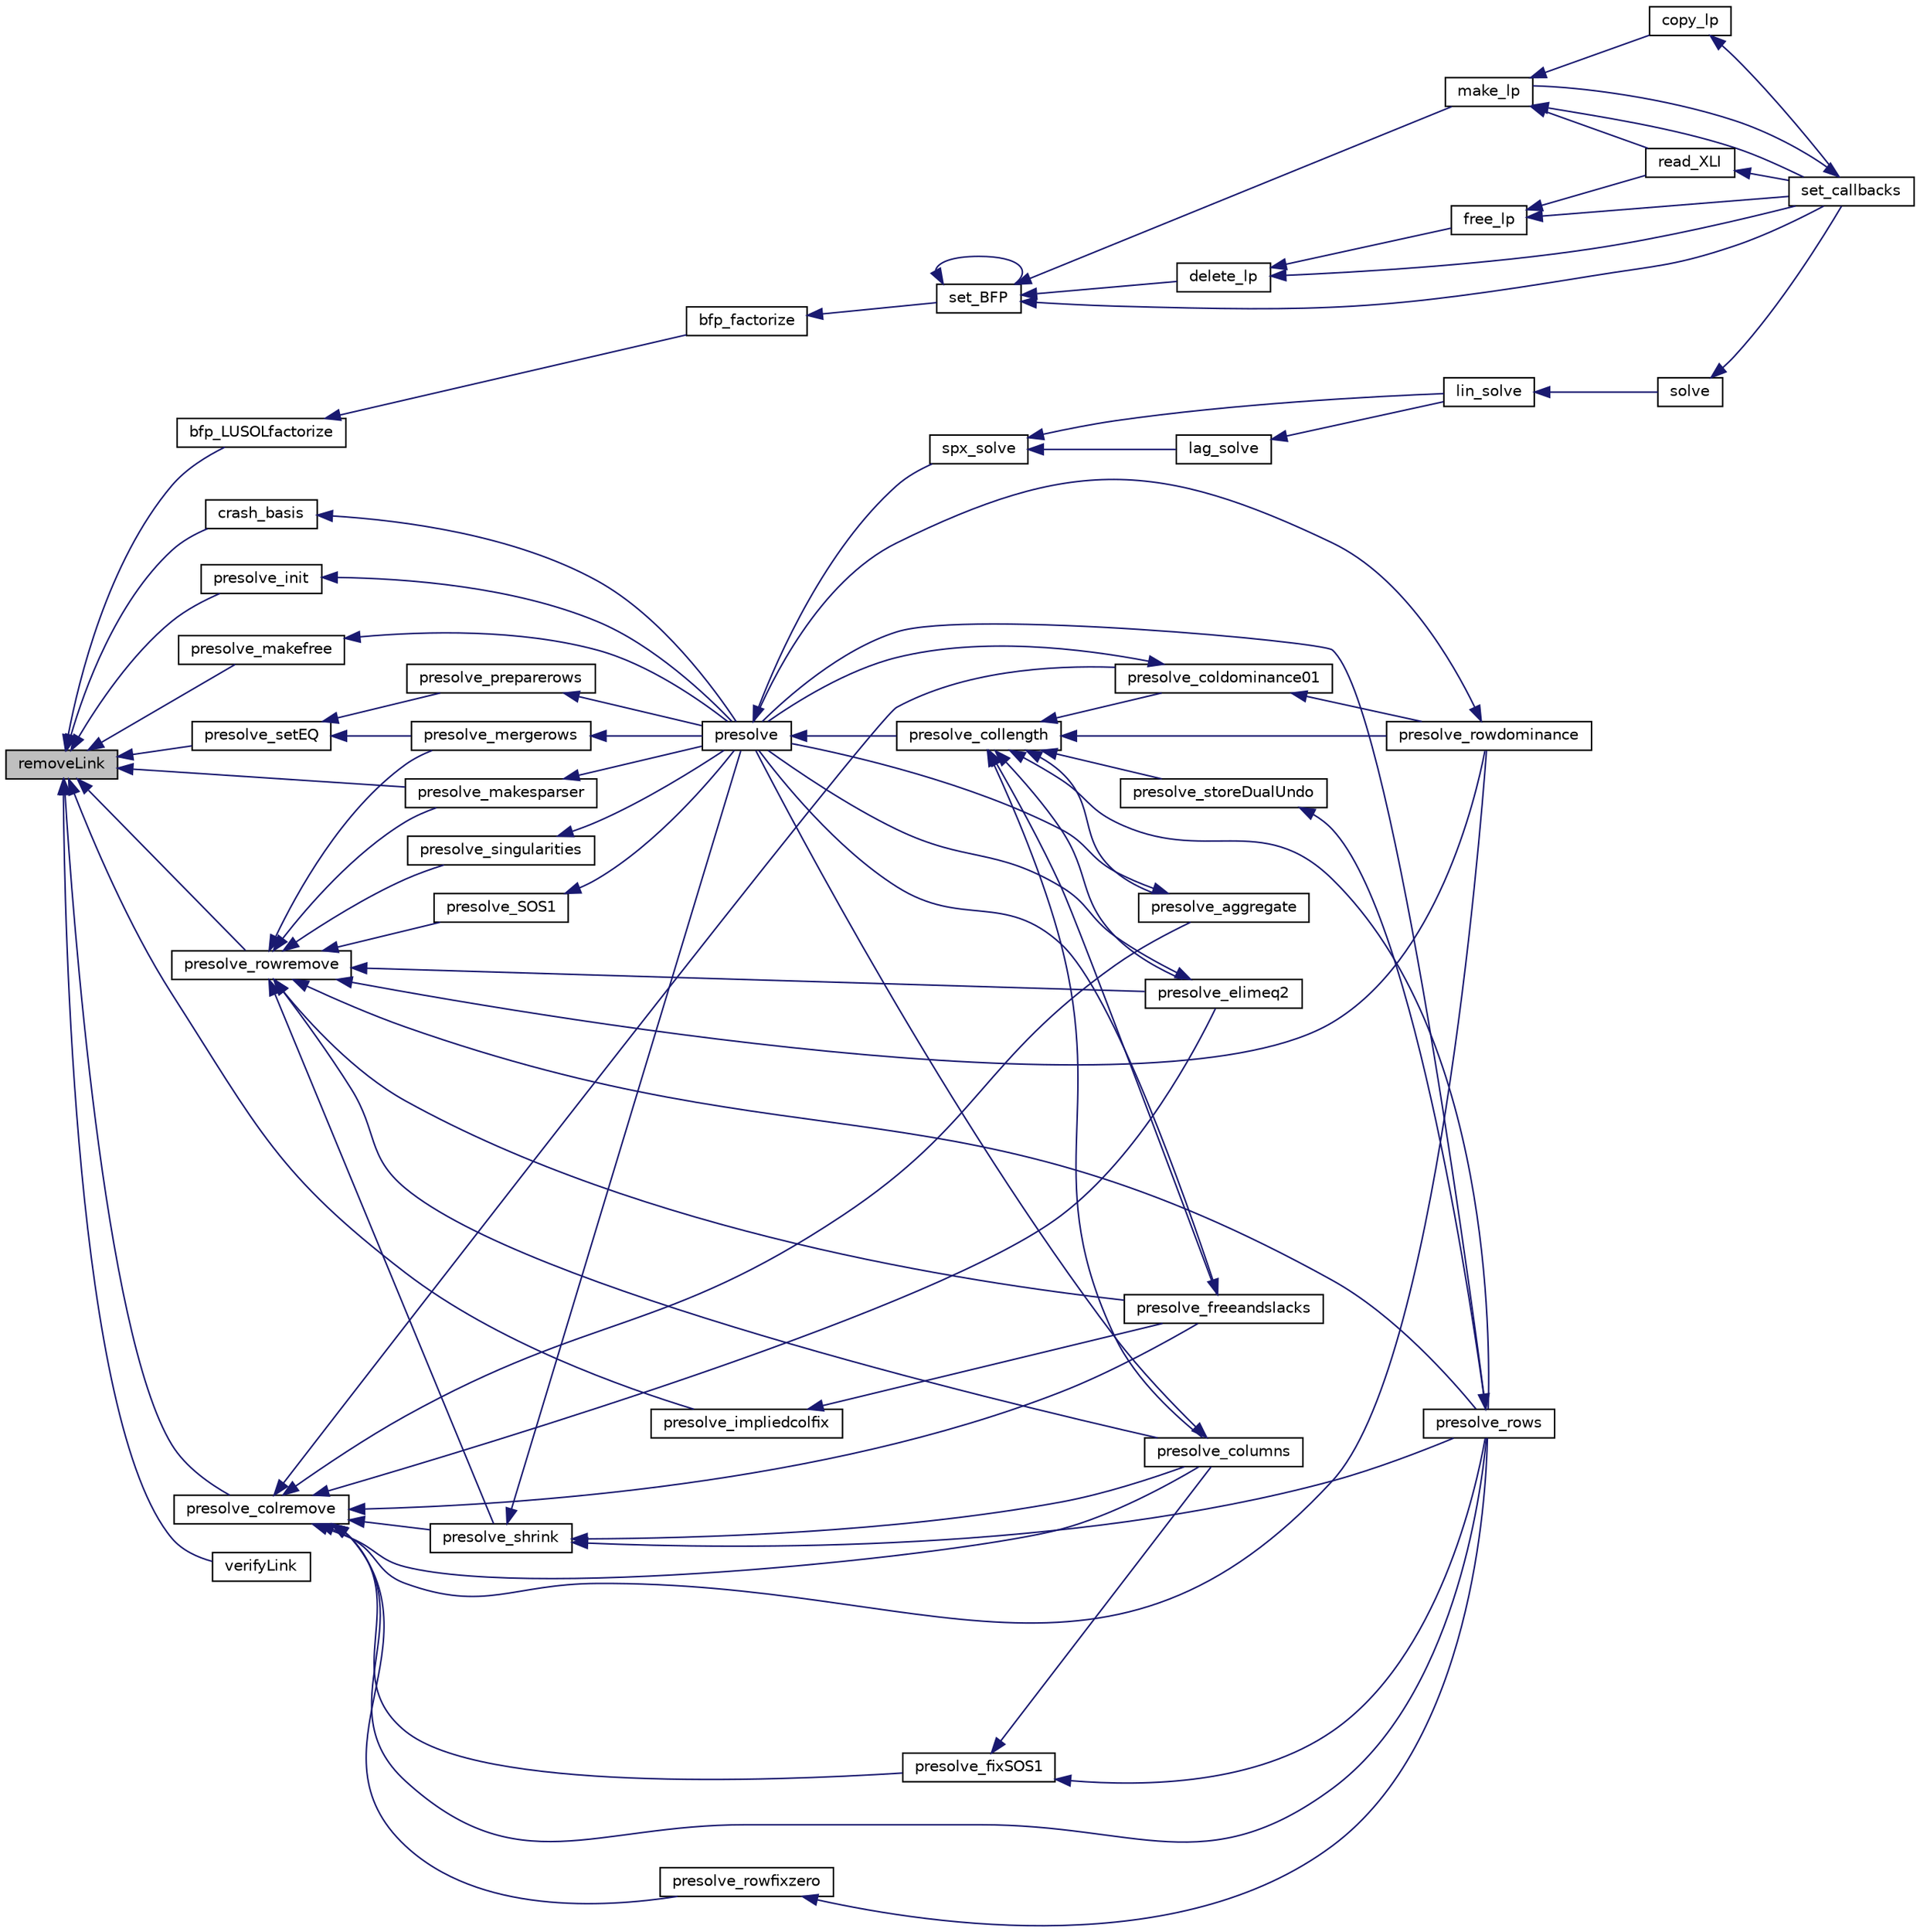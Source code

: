 digraph "removeLink"
{
  edge [fontname="Helvetica",fontsize="10",labelfontname="Helvetica",labelfontsize="10"];
  node [fontname="Helvetica",fontsize="10",shape=record];
  rankdir="LR";
  Node1723 [label="removeLink",height=0.2,width=0.4,color="black", fillcolor="grey75", style="filled", fontcolor="black"];
  Node1723 -> Node1724 [dir="back",color="midnightblue",fontsize="10",style="solid",fontname="Helvetica"];
  Node1724 [label="bfp_LUSOLfactorize",height=0.2,width=0.4,color="black", fillcolor="white", style="filled",URL="$d5/df4/lp___l_u_s_o_l_8c.html#af0a052333c0bdc8882f37c86cb9670b6"];
  Node1724 -> Node1725 [dir="back",color="midnightblue",fontsize="10",style="solid",fontname="Helvetica"];
  Node1725 [label="bfp_factorize",height=0.2,width=0.4,color="black", fillcolor="white", style="filled",URL="$d5/df4/lp___l_u_s_o_l_8c.html#a47ed1e4a1148a3a171a69cb7472c4df7"];
  Node1725 -> Node1726 [dir="back",color="midnightblue",fontsize="10",style="solid",fontname="Helvetica"];
  Node1726 [label="set_BFP",height=0.2,width=0.4,color="black", fillcolor="white", style="filled",URL="$df/df7/lp__lib_8h.html#a87fe168b71b0be133c124282e90089bd"];
  Node1726 -> Node1727 [dir="back",color="midnightblue",fontsize="10",style="solid",fontname="Helvetica"];
  Node1727 [label="make_lp",height=0.2,width=0.4,color="black", fillcolor="white", style="filled",URL="$df/df7/lp__lib_8h.html#a68a0333d84dd944f67e2a0ec72e346a9"];
  Node1727 -> Node1728 [dir="back",color="midnightblue",fontsize="10",style="solid",fontname="Helvetica"];
  Node1728 [label="copy_lp",height=0.2,width=0.4,color="black", fillcolor="white", style="filled",URL="$df/df7/lp__lib_8h.html#aca83ecdbc200b414db491306f3070ae9"];
  Node1728 -> Node1729 [dir="back",color="midnightblue",fontsize="10",style="solid",fontname="Helvetica"];
  Node1729 [label="set_callbacks",height=0.2,width=0.4,color="black", fillcolor="white", style="filled",URL="$df/df7/lp__lib_8h.html#a929e8acb9704f61e16927c915c15cd07"];
  Node1729 -> Node1727 [dir="back",color="midnightblue",fontsize="10",style="solid",fontname="Helvetica"];
  Node1727 -> Node1729 [dir="back",color="midnightblue",fontsize="10",style="solid",fontname="Helvetica"];
  Node1727 -> Node1730 [dir="back",color="midnightblue",fontsize="10",style="solid",fontname="Helvetica"];
  Node1730 [label="read_XLI",height=0.2,width=0.4,color="black", fillcolor="white", style="filled",URL="$df/df7/lp__lib_8h.html#a351dd803960ab0dae2b39f2c65d3a58d"];
  Node1730 -> Node1729 [dir="back",color="midnightblue",fontsize="10",style="solid",fontname="Helvetica"];
  Node1726 -> Node1731 [dir="back",color="midnightblue",fontsize="10",style="solid",fontname="Helvetica"];
  Node1731 [label="delete_lp",height=0.2,width=0.4,color="black", fillcolor="white", style="filled",URL="$df/df7/lp__lib_8h.html#af9cd97825f0cd436b3c3fc3bdf1c82b8"];
  Node1731 -> Node1732 [dir="back",color="midnightblue",fontsize="10",style="solid",fontname="Helvetica"];
  Node1732 [label="free_lp",height=0.2,width=0.4,color="black", fillcolor="white", style="filled",URL="$df/df7/lp__lib_8h.html#a8ea5effebbfa9ce4844bb713471a7aa1"];
  Node1732 -> Node1729 [dir="back",color="midnightblue",fontsize="10",style="solid",fontname="Helvetica"];
  Node1732 -> Node1730 [dir="back",color="midnightblue",fontsize="10",style="solid",fontname="Helvetica"];
  Node1731 -> Node1729 [dir="back",color="midnightblue",fontsize="10",style="solid",fontname="Helvetica"];
  Node1726 -> Node1729 [dir="back",color="midnightblue",fontsize="10",style="solid",fontname="Helvetica"];
  Node1726 -> Node1726 [dir="back",color="midnightblue",fontsize="10",style="solid",fontname="Helvetica"];
  Node1723 -> Node1733 [dir="back",color="midnightblue",fontsize="10",style="solid",fontname="Helvetica"];
  Node1733 [label="crash_basis",height=0.2,width=0.4,color="black", fillcolor="white", style="filled",URL="$dd/dd7/lp__crash_8h.html#a355ad817df59a533447559170e0debcb"];
  Node1733 -> Node1734 [dir="back",color="midnightblue",fontsize="10",style="solid",fontname="Helvetica"];
  Node1734 [label="presolve",height=0.2,width=0.4,color="black", fillcolor="white", style="filled",URL="$da/dae/lp__presolve_8h.html#a63c9f891fb867de51e44d08313fdd585"];
  Node1734 -> Node1735 [dir="back",color="midnightblue",fontsize="10",style="solid",fontname="Helvetica"];
  Node1735 [label="presolve_collength",height=0.2,width=0.4,color="black", fillcolor="white", style="filled",URL="$da/dae/lp__presolve_8h.html#a58b595e285879c5d2996a0a6247d9389"];
  Node1735 -> Node1736 [dir="back",color="midnightblue",fontsize="10",style="solid",fontname="Helvetica"];
  Node1736 [label="presolve_storeDualUndo",height=0.2,width=0.4,color="black", fillcolor="white", style="filled",URL="$d3/da5/lp__presolve_8c.html#a1aba0570d1275e34fbd173aa558c4c14"];
  Node1736 -> Node1737 [dir="back",color="midnightblue",fontsize="10",style="solid",fontname="Helvetica"];
  Node1737 [label="presolve_rows",height=0.2,width=0.4,color="black", fillcolor="white", style="filled",URL="$d3/da5/lp__presolve_8c.html#a93c32e563cfede02af08bd1a3d46bd6d"];
  Node1737 -> Node1734 [dir="back",color="midnightblue",fontsize="10",style="solid",fontname="Helvetica"];
  Node1735 -> Node1738 [dir="back",color="midnightblue",fontsize="10",style="solid",fontname="Helvetica"];
  Node1738 [label="presolve_elimeq2",height=0.2,width=0.4,color="black", fillcolor="white", style="filled",URL="$d3/da5/lp__presolve_8c.html#a7844c56aa332fe22274fffac21b497b8"];
  Node1738 -> Node1734 [dir="back",color="midnightblue",fontsize="10",style="solid",fontname="Helvetica"];
  Node1735 -> Node1739 [dir="back",color="midnightblue",fontsize="10",style="solid",fontname="Helvetica"];
  Node1739 [label="presolve_rowdominance",height=0.2,width=0.4,color="black", fillcolor="white", style="filled",URL="$d3/da5/lp__presolve_8c.html#a7e03acd96990d99539251375f7faff4a"];
  Node1739 -> Node1734 [dir="back",color="midnightblue",fontsize="10",style="solid",fontname="Helvetica"];
  Node1735 -> Node1740 [dir="back",color="midnightblue",fontsize="10",style="solid",fontname="Helvetica"];
  Node1740 [label="presolve_coldominance01",height=0.2,width=0.4,color="black", fillcolor="white", style="filled",URL="$d3/da5/lp__presolve_8c.html#a38ba8dae4e0bbdd4ab2ab77f7d146596"];
  Node1740 -> Node1739 [dir="back",color="midnightblue",fontsize="10",style="solid",fontname="Helvetica"];
  Node1740 -> Node1734 [dir="back",color="midnightblue",fontsize="10",style="solid",fontname="Helvetica"];
  Node1735 -> Node1741 [dir="back",color="midnightblue",fontsize="10",style="solid",fontname="Helvetica"];
  Node1741 [label="presolve_aggregate",height=0.2,width=0.4,color="black", fillcolor="white", style="filled",URL="$d3/da5/lp__presolve_8c.html#accb9e4202e7222ff4aba91e3c15efa73"];
  Node1741 -> Node1734 [dir="back",color="midnightblue",fontsize="10",style="solid",fontname="Helvetica"];
  Node1735 -> Node1742 [dir="back",color="midnightblue",fontsize="10",style="solid",fontname="Helvetica"];
  Node1742 [label="presolve_columns",height=0.2,width=0.4,color="black", fillcolor="white", style="filled",URL="$d3/da5/lp__presolve_8c.html#ada5e067bb25106a6d8ecd75d23be8600"];
  Node1742 -> Node1734 [dir="back",color="midnightblue",fontsize="10",style="solid",fontname="Helvetica"];
  Node1735 -> Node1743 [dir="back",color="midnightblue",fontsize="10",style="solid",fontname="Helvetica"];
  Node1743 [label="presolve_freeandslacks",height=0.2,width=0.4,color="black", fillcolor="white", style="filled",URL="$d3/da5/lp__presolve_8c.html#a62d34320b14c8946670a7fc73a04828a"];
  Node1743 -> Node1734 [dir="back",color="midnightblue",fontsize="10",style="solid",fontname="Helvetica"];
  Node1735 -> Node1737 [dir="back",color="midnightblue",fontsize="10",style="solid",fontname="Helvetica"];
  Node1734 -> Node1744 [dir="back",color="midnightblue",fontsize="10",style="solid",fontname="Helvetica"];
  Node1744 [label="spx_solve",height=0.2,width=0.4,color="black", fillcolor="white", style="filled",URL="$d1/d0a/lp__simplex_8h.html#a3effc8b68c1fb21095e7324d83d0dbf7"];
  Node1744 -> Node1745 [dir="back",color="midnightblue",fontsize="10",style="solid",fontname="Helvetica"];
  Node1745 [label="lag_solve",height=0.2,width=0.4,color="black", fillcolor="white", style="filled",URL="$d1/d0a/lp__simplex_8h.html#a320e9e82c06466267a7cb7844c7767b8"];
  Node1745 -> Node1746 [dir="back",color="midnightblue",fontsize="10",style="solid",fontname="Helvetica"];
  Node1746 [label="lin_solve",height=0.2,width=0.4,color="black", fillcolor="white", style="filled",URL="$d1/d0a/lp__simplex_8h.html#a794b0beb471eb7ece9a694717b65b947"];
  Node1746 -> Node1747 [dir="back",color="midnightblue",fontsize="10",style="solid",fontname="Helvetica"];
  Node1747 [label="solve",height=0.2,width=0.4,color="black", fillcolor="white", style="filled",URL="$df/df7/lp__lib_8h.html#a0f4da3a192397e77e6fe92704d4fad3f"];
  Node1747 -> Node1729 [dir="back",color="midnightblue",fontsize="10",style="solid",fontname="Helvetica"];
  Node1744 -> Node1746 [dir="back",color="midnightblue",fontsize="10",style="solid",fontname="Helvetica"];
  Node1723 -> Node1748 [dir="back",color="midnightblue",fontsize="10",style="solid",fontname="Helvetica"];
  Node1748 [label="presolve_rowremove",height=0.2,width=0.4,color="black", fillcolor="white", style="filled",URL="$da/dae/lp__presolve_8h.html#a36c1b34b683ede08c1f53a326d51cbc5"];
  Node1748 -> Node1749 [dir="back",color="midnightblue",fontsize="10",style="solid",fontname="Helvetica"];
  Node1749 [label="presolve_shrink",height=0.2,width=0.4,color="black", fillcolor="white", style="filled",URL="$da/dae/lp__presolve_8h.html#a0af83f2ddc82962e4531d33df40823b4"];
  Node1749 -> Node1742 [dir="back",color="midnightblue",fontsize="10",style="solid",fontname="Helvetica"];
  Node1749 -> Node1737 [dir="back",color="midnightblue",fontsize="10",style="solid",fontname="Helvetica"];
  Node1749 -> Node1734 [dir="back",color="midnightblue",fontsize="10",style="solid",fontname="Helvetica"];
  Node1748 -> Node1750 [dir="back",color="midnightblue",fontsize="10",style="solid",fontname="Helvetica"];
  Node1750 [label="presolve_mergerows",height=0.2,width=0.4,color="black", fillcolor="white", style="filled",URL="$d3/da5/lp__presolve_8c.html#a77db38abe14bf53f38e48251cf339ad5"];
  Node1750 -> Node1734 [dir="back",color="midnightblue",fontsize="10",style="solid",fontname="Helvetica"];
  Node1748 -> Node1751 [dir="back",color="midnightblue",fontsize="10",style="solid",fontname="Helvetica"];
  Node1751 [label="presolve_singularities",height=0.2,width=0.4,color="black", fillcolor="white", style="filled",URL="$d3/da5/lp__presolve_8c.html#a5273b3b493d401db012164a85adc5f15"];
  Node1751 -> Node1734 [dir="back",color="midnightblue",fontsize="10",style="solid",fontname="Helvetica"];
  Node1748 -> Node1738 [dir="back",color="midnightblue",fontsize="10",style="solid",fontname="Helvetica"];
  Node1748 -> Node1739 [dir="back",color="midnightblue",fontsize="10",style="solid",fontname="Helvetica"];
  Node1748 -> Node1752 [dir="back",color="midnightblue",fontsize="10",style="solid",fontname="Helvetica"];
  Node1752 [label="presolve_makesparser",height=0.2,width=0.4,color="black", fillcolor="white", style="filled",URL="$d3/da5/lp__presolve_8c.html#a6e9e22d3935146700d9e23ce9ef6f7e9"];
  Node1752 -> Node1734 [dir="back",color="midnightblue",fontsize="10",style="solid",fontname="Helvetica"];
  Node1748 -> Node1753 [dir="back",color="midnightblue",fontsize="10",style="solid",fontname="Helvetica"];
  Node1753 [label="presolve_SOS1",height=0.2,width=0.4,color="black", fillcolor="white", style="filled",URL="$d3/da5/lp__presolve_8c.html#a1d9a2ad9814cc6f768f20a2412e9e1ae"];
  Node1753 -> Node1734 [dir="back",color="midnightblue",fontsize="10",style="solid",fontname="Helvetica"];
  Node1748 -> Node1742 [dir="back",color="midnightblue",fontsize="10",style="solid",fontname="Helvetica"];
  Node1748 -> Node1743 [dir="back",color="midnightblue",fontsize="10",style="solid",fontname="Helvetica"];
  Node1748 -> Node1737 [dir="back",color="midnightblue",fontsize="10",style="solid",fontname="Helvetica"];
  Node1723 -> Node1754 [dir="back",color="midnightblue",fontsize="10",style="solid",fontname="Helvetica"];
  Node1754 [label="presolve_colremove",height=0.2,width=0.4,color="black", fillcolor="white", style="filled",URL="$da/dae/lp__presolve_8h.html#ac6578072e7ff84d280fc05f680b90a3f"];
  Node1754 -> Node1749 [dir="back",color="midnightblue",fontsize="10",style="solid",fontname="Helvetica"];
  Node1754 -> Node1755 [dir="back",color="midnightblue",fontsize="10",style="solid",fontname="Helvetica"];
  Node1755 [label="presolve_fixSOS1",height=0.2,width=0.4,color="black", fillcolor="white", style="filled",URL="$d3/da5/lp__presolve_8c.html#afe23851dfda31715aa642bf989e12ffc"];
  Node1755 -> Node1742 [dir="back",color="midnightblue",fontsize="10",style="solid",fontname="Helvetica"];
  Node1755 -> Node1737 [dir="back",color="midnightblue",fontsize="10",style="solid",fontname="Helvetica"];
  Node1754 -> Node1756 [dir="back",color="midnightblue",fontsize="10",style="solid",fontname="Helvetica"];
  Node1756 [label="presolve_rowfixzero",height=0.2,width=0.4,color="black", fillcolor="white", style="filled",URL="$d3/da5/lp__presolve_8c.html#a4f192a0462d482c119b3966df893497c"];
  Node1756 -> Node1737 [dir="back",color="midnightblue",fontsize="10",style="solid",fontname="Helvetica"];
  Node1754 -> Node1738 [dir="back",color="midnightblue",fontsize="10",style="solid",fontname="Helvetica"];
  Node1754 -> Node1739 [dir="back",color="midnightblue",fontsize="10",style="solid",fontname="Helvetica"];
  Node1754 -> Node1740 [dir="back",color="midnightblue",fontsize="10",style="solid",fontname="Helvetica"];
  Node1754 -> Node1741 [dir="back",color="midnightblue",fontsize="10",style="solid",fontname="Helvetica"];
  Node1754 -> Node1742 [dir="back",color="midnightblue",fontsize="10",style="solid",fontname="Helvetica"];
  Node1754 -> Node1743 [dir="back",color="midnightblue",fontsize="10",style="solid",fontname="Helvetica"];
  Node1754 -> Node1737 [dir="back",color="midnightblue",fontsize="10",style="solid",fontname="Helvetica"];
  Node1723 -> Node1757 [dir="back",color="midnightblue",fontsize="10",style="solid",fontname="Helvetica"];
  Node1757 [label="presolve_setEQ",height=0.2,width=0.4,color="black", fillcolor="white", style="filled",URL="$d3/da5/lp__presolve_8c.html#a098461ee2eb881674eb46af7b5219384"];
  Node1757 -> Node1750 [dir="back",color="midnightblue",fontsize="10",style="solid",fontname="Helvetica"];
  Node1757 -> Node1758 [dir="back",color="midnightblue",fontsize="10",style="solid",fontname="Helvetica"];
  Node1758 [label="presolve_preparerows",height=0.2,width=0.4,color="black", fillcolor="white", style="filled",URL="$d3/da5/lp__presolve_8c.html#a8907ce5b9083799d1f9b1245a265a104"];
  Node1758 -> Node1734 [dir="back",color="midnightblue",fontsize="10",style="solid",fontname="Helvetica"];
  Node1723 -> Node1759 [dir="back",color="midnightblue",fontsize="10",style="solid",fontname="Helvetica"];
  Node1759 [label="presolve_impliedcolfix",height=0.2,width=0.4,color="black", fillcolor="white", style="filled",URL="$d3/da5/lp__presolve_8c.html#a25320b5f693a313addfb4d08c8d8a4fc"];
  Node1759 -> Node1743 [dir="back",color="midnightblue",fontsize="10",style="solid",fontname="Helvetica"];
  Node1723 -> Node1760 [dir="back",color="midnightblue",fontsize="10",style="solid",fontname="Helvetica"];
  Node1760 [label="presolve_init",height=0.2,width=0.4,color="black", fillcolor="white", style="filled",URL="$da/dae/lp__presolve_8h.html#a854fa4c78231c9e385b30fa1b0b6b89a"];
  Node1760 -> Node1734 [dir="back",color="midnightblue",fontsize="10",style="solid",fontname="Helvetica"];
  Node1723 -> Node1761 [dir="back",color="midnightblue",fontsize="10",style="solid",fontname="Helvetica"];
  Node1761 [label="presolve_makefree",height=0.2,width=0.4,color="black", fillcolor="white", style="filled",URL="$d3/da5/lp__presolve_8c.html#ac1d287e93ea52c0555747b2fe319e8cc"];
  Node1761 -> Node1734 [dir="back",color="midnightblue",fontsize="10",style="solid",fontname="Helvetica"];
  Node1723 -> Node1752 [dir="back",color="midnightblue",fontsize="10",style="solid",fontname="Helvetica"];
  Node1723 -> Node1762 [dir="back",color="midnightblue",fontsize="10",style="solid",fontname="Helvetica"];
  Node1762 [label="verifyLink",height=0.2,width=0.4,color="black", fillcolor="white", style="filled",URL="$d0/da2/lp__utils_8h.html#aa79c8e4642e99690361beddd8203ea93"];
}
